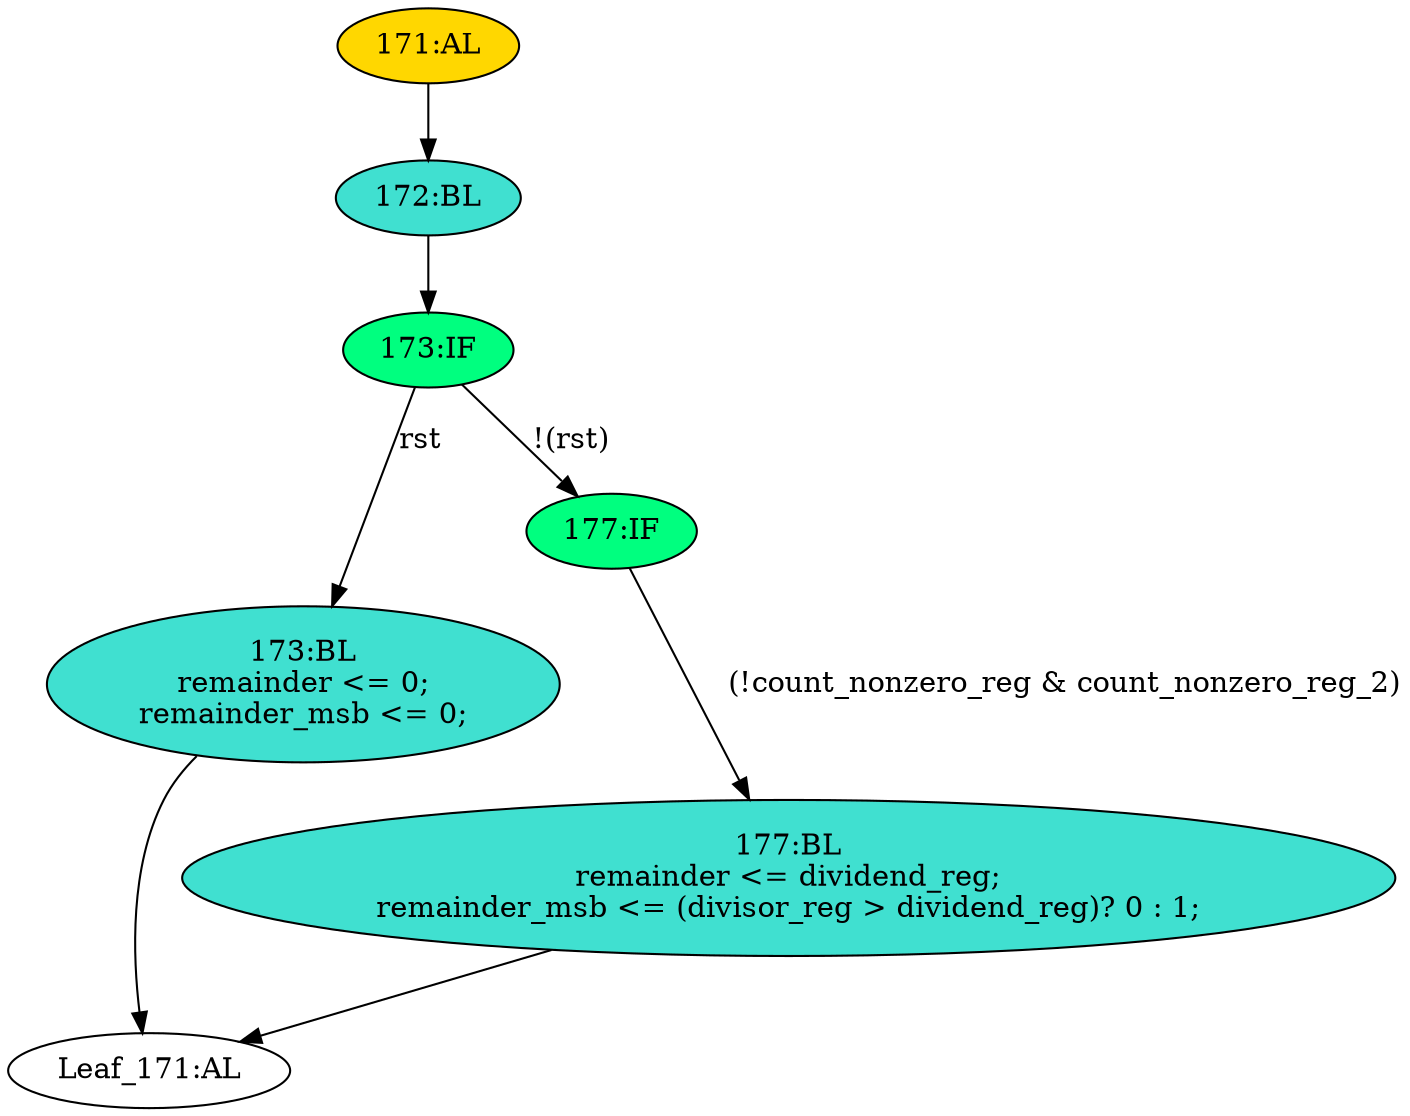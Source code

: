 strict digraph "" {
	node [label="\N"];
	"177:BL"	 [ast="<pyverilog.vparser.ast.Block object at 0x7f284bca9cd0>",
		fillcolor=turquoise,
		label="177:BL
remainder <= dividend_reg;
remainder_msb <= (divisor_reg > dividend_reg)? 0 : 1;",
		statements="[<pyverilog.vparser.ast.NonblockingSubstitution object at 0x7f284bca9810>, <pyverilog.vparser.ast.NonblockingSubstitution object \
at 0x7f284bca99d0>]",
		style=filled,
		typ=Block];
	"Leaf_171:AL"	 [def_var="['remainder_msb', 'remainder']",
		label="Leaf_171:AL"];
	"177:BL" -> "Leaf_171:AL"	 [cond="[]",
		lineno=None];
	"172:BL"	 [ast="<pyverilog.vparser.ast.Block object at 0x7f284bca9d10>",
		fillcolor=turquoise,
		label="172:BL",
		statements="[]",
		style=filled,
		typ=Block];
	"173:IF"	 [ast="<pyverilog.vparser.ast.IfStatement object at 0x7f284bca9d50>",
		fillcolor=springgreen,
		label="173:IF",
		statements="[]",
		style=filled,
		typ=IfStatement];
	"172:BL" -> "173:IF"	 [cond="[]",
		lineno=None];
	"173:BL"	 [ast="<pyverilog.vparser.ast.Block object at 0x7f284bca9fd0>",
		fillcolor=turquoise,
		label="173:BL
remainder <= 0;
remainder_msb <= 0;",
		statements="[<pyverilog.vparser.ast.NonblockingSubstitution object at 0x7f284bcca050>, <pyverilog.vparser.ast.NonblockingSubstitution object \
at 0x7f284bcca190>]",
		style=filled,
		typ=Block];
	"173:BL" -> "Leaf_171:AL"	 [cond="[]",
		lineno=None];
	"171:AL"	 [ast="<pyverilog.vparser.ast.Always object at 0x7f284bd6c950>",
		clk_sens=True,
		fillcolor=gold,
		label="171:AL",
		sens="['clk']",
		statements="[]",
		style=filled,
		typ=Always,
		use_var="['rst', 'count_nonzero_reg_2', 'count_nonzero_reg', 'divisor_reg', 'dividend_reg']"];
	"171:AL" -> "172:BL"	 [cond="[]",
		lineno=None];
	"173:IF" -> "173:BL"	 [cond="['rst']",
		label=rst,
		lineno=173];
	"177:IF"	 [ast="<pyverilog.vparser.ast.IfStatement object at 0x7f284bca9dd0>",
		fillcolor=springgreen,
		label="177:IF",
		statements="[]",
		style=filled,
		typ=IfStatement];
	"173:IF" -> "177:IF"	 [cond="['rst']",
		label="!(rst)",
		lineno=173];
	"177:IF" -> "177:BL"	 [cond="['count_nonzero_reg', 'count_nonzero_reg_2']",
		label="(!count_nonzero_reg & count_nonzero_reg_2)",
		lineno=177];
}
